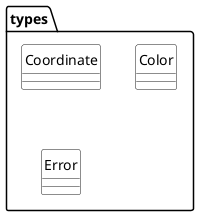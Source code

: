 @startuml typesPackage
skinparam ClassBackgroundColor white
skinparam classAttributeIconSize 0
hide circle
skinparam PackageBackgroundColor white

class  types.Coordinate

enum  types.Color
enum  types.Error

@enduml